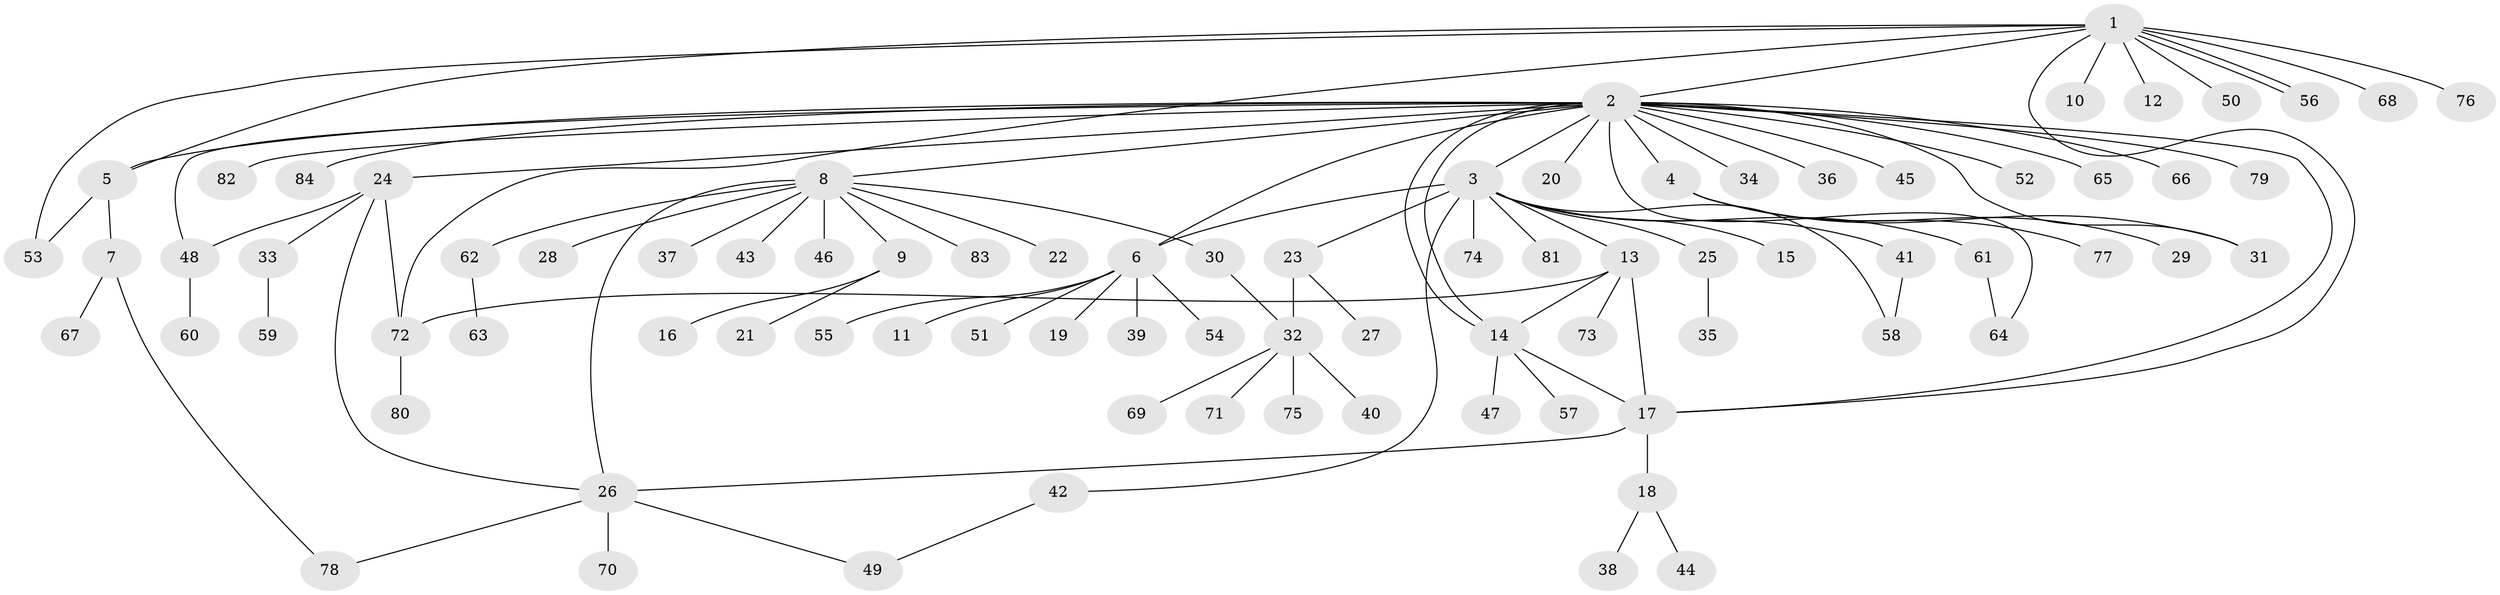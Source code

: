 // coarse degree distribution, {1: 0.72, 2: 0.04, 4: 0.08, 16: 0.04, 8: 0.04, 3: 0.08}
// Generated by graph-tools (version 1.1) at 2025/50/03/04/25 21:50:30]
// undirected, 84 vertices, 103 edges
graph export_dot {
graph [start="1"]
  node [color=gray90,style=filled];
  1;
  2;
  3;
  4;
  5;
  6;
  7;
  8;
  9;
  10;
  11;
  12;
  13;
  14;
  15;
  16;
  17;
  18;
  19;
  20;
  21;
  22;
  23;
  24;
  25;
  26;
  27;
  28;
  29;
  30;
  31;
  32;
  33;
  34;
  35;
  36;
  37;
  38;
  39;
  40;
  41;
  42;
  43;
  44;
  45;
  46;
  47;
  48;
  49;
  50;
  51;
  52;
  53;
  54;
  55;
  56;
  57;
  58;
  59;
  60;
  61;
  62;
  63;
  64;
  65;
  66;
  67;
  68;
  69;
  70;
  71;
  72;
  73;
  74;
  75;
  76;
  77;
  78;
  79;
  80;
  81;
  82;
  83;
  84;
  1 -- 2;
  1 -- 5;
  1 -- 10;
  1 -- 12;
  1 -- 17;
  1 -- 50;
  1 -- 53;
  1 -- 56;
  1 -- 56;
  1 -- 68;
  1 -- 72;
  1 -- 76;
  2 -- 3;
  2 -- 4;
  2 -- 5;
  2 -- 6;
  2 -- 8;
  2 -- 14;
  2 -- 14;
  2 -- 17;
  2 -- 20;
  2 -- 24;
  2 -- 31;
  2 -- 34;
  2 -- 36;
  2 -- 45;
  2 -- 48;
  2 -- 52;
  2 -- 64;
  2 -- 65;
  2 -- 66;
  2 -- 79;
  2 -- 82;
  2 -- 84;
  3 -- 6;
  3 -- 13;
  3 -- 15;
  3 -- 23;
  3 -- 25;
  3 -- 41;
  3 -- 42;
  3 -- 58;
  3 -- 61;
  3 -- 74;
  3 -- 81;
  4 -- 29;
  4 -- 31;
  4 -- 77;
  5 -- 7;
  5 -- 53;
  6 -- 11;
  6 -- 19;
  6 -- 39;
  6 -- 51;
  6 -- 54;
  6 -- 55;
  7 -- 67;
  7 -- 78;
  8 -- 9;
  8 -- 22;
  8 -- 26;
  8 -- 28;
  8 -- 30;
  8 -- 37;
  8 -- 43;
  8 -- 46;
  8 -- 62;
  8 -- 83;
  9 -- 16;
  9 -- 21;
  13 -- 14;
  13 -- 17;
  13 -- 72;
  13 -- 73;
  14 -- 17;
  14 -- 47;
  14 -- 57;
  17 -- 18;
  17 -- 26;
  18 -- 38;
  18 -- 44;
  23 -- 27;
  23 -- 32;
  24 -- 26;
  24 -- 33;
  24 -- 48;
  24 -- 72;
  25 -- 35;
  26 -- 49;
  26 -- 70;
  26 -- 78;
  30 -- 32;
  32 -- 40;
  32 -- 69;
  32 -- 71;
  32 -- 75;
  33 -- 59;
  41 -- 58;
  42 -- 49;
  48 -- 60;
  61 -- 64;
  62 -- 63;
  72 -- 80;
}
